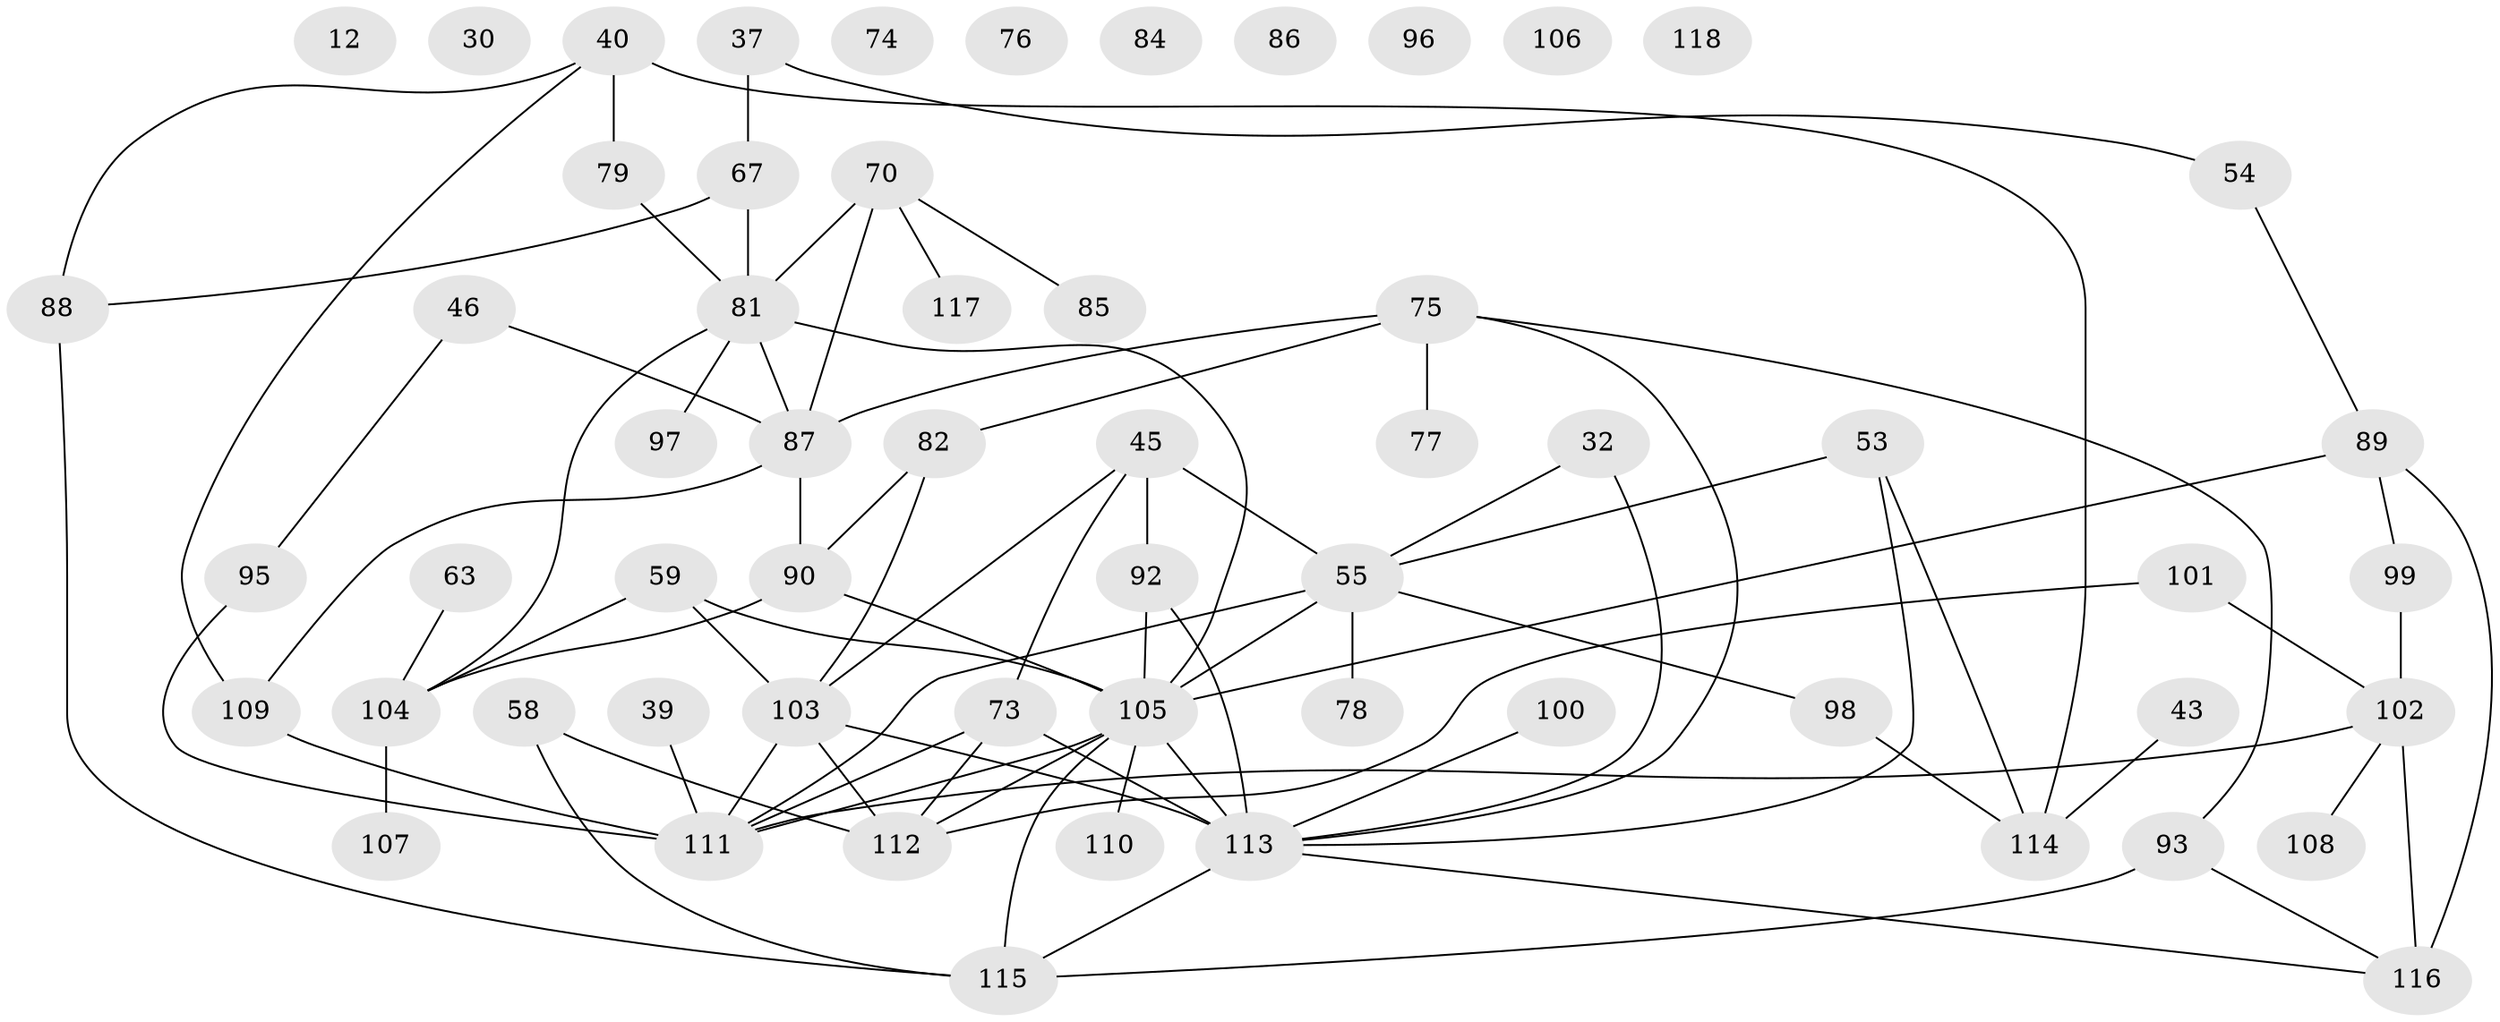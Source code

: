 // original degree distribution, {2: 0.211864406779661, 3: 0.3135593220338983, 1: 0.1271186440677966, 4: 0.15254237288135594, 5: 0.09322033898305085, 0: 0.07627118644067797, 6: 0.01694915254237288, 7: 0.00847457627118644}
// Generated by graph-tools (version 1.1) at 2025/40/03/09/25 04:40:29]
// undirected, 59 vertices, 84 edges
graph export_dot {
graph [start="1"]
  node [color=gray90,style=filled];
  12;
  30;
  32;
  37;
  39;
  40;
  43;
  45 [super="+8+15"];
  46;
  53 [super="+47"];
  54;
  55 [super="+4+42"];
  58;
  59;
  63;
  67 [super="+16"];
  70 [super="+41"];
  73 [super="+65"];
  74;
  75 [super="+20+28"];
  76;
  77;
  78;
  79;
  81 [super="+33+57+72"];
  82 [super="+23"];
  84;
  85;
  86;
  87 [super="+80"];
  88;
  89 [super="+19"];
  90 [super="+38+83"];
  92 [super="+27"];
  93 [super="+36+52"];
  95;
  96;
  97;
  98;
  99;
  100;
  101;
  102;
  103 [super="+29+94"];
  104;
  105 [super="+49+60"];
  106;
  107;
  108;
  109 [super="+91"];
  110;
  111 [super="+69+64"];
  112 [super="+14+22"];
  113 [super="+71+66+61"];
  114 [super="+44"];
  115 [super="+2"];
  116 [super="+68"];
  117;
  118;
  32 -- 55;
  32 -- 113;
  37 -- 54;
  37 -- 67 [weight=2];
  39 -- 111;
  40 -- 79;
  40 -- 88;
  40 -- 109;
  40 -- 114 [weight=2];
  43 -- 114;
  45 -- 92 [weight=2];
  45 -- 73 [weight=2];
  45 -- 103;
  45 -- 55 [weight=2];
  46 -- 95;
  46 -- 87;
  53 -- 114;
  53 -- 55;
  53 -- 113;
  54 -- 89;
  55 -- 98;
  55 -- 78;
  55 -- 105;
  55 -- 111;
  58 -- 112;
  58 -- 115;
  59 -- 104;
  59 -- 103;
  59 -- 105;
  63 -- 104;
  67 -- 88;
  67 -- 81;
  70 -- 85;
  70 -- 81 [weight=2];
  70 -- 117;
  70 -- 87;
  73 -- 112 [weight=2];
  73 -- 113 [weight=3];
  73 -- 111;
  75 -- 93;
  75 -- 82;
  75 -- 77;
  75 -- 113;
  75 -- 87;
  79 -- 81;
  81 -- 87;
  81 -- 105 [weight=2];
  81 -- 97;
  81 -- 104;
  82 -- 90;
  82 -- 103;
  87 -- 90;
  87 -- 109;
  88 -- 115;
  89 -- 99;
  89 -- 116;
  89 -- 105;
  90 -- 105 [weight=2];
  90 -- 104;
  92 -- 113 [weight=2];
  92 -- 105 [weight=2];
  93 -- 115;
  93 -- 116;
  95 -- 111;
  98 -- 114;
  99 -- 102;
  100 -- 113;
  101 -- 102;
  101 -- 112;
  102 -- 108;
  102 -- 111;
  102 -- 116 [weight=2];
  103 -- 113 [weight=3];
  103 -- 111;
  103 -- 112;
  104 -- 107;
  105 -- 115;
  105 -- 110;
  105 -- 111;
  105 -- 112;
  105 -- 113;
  109 -- 111 [weight=3];
  113 -- 115;
  113 -- 116;
}
